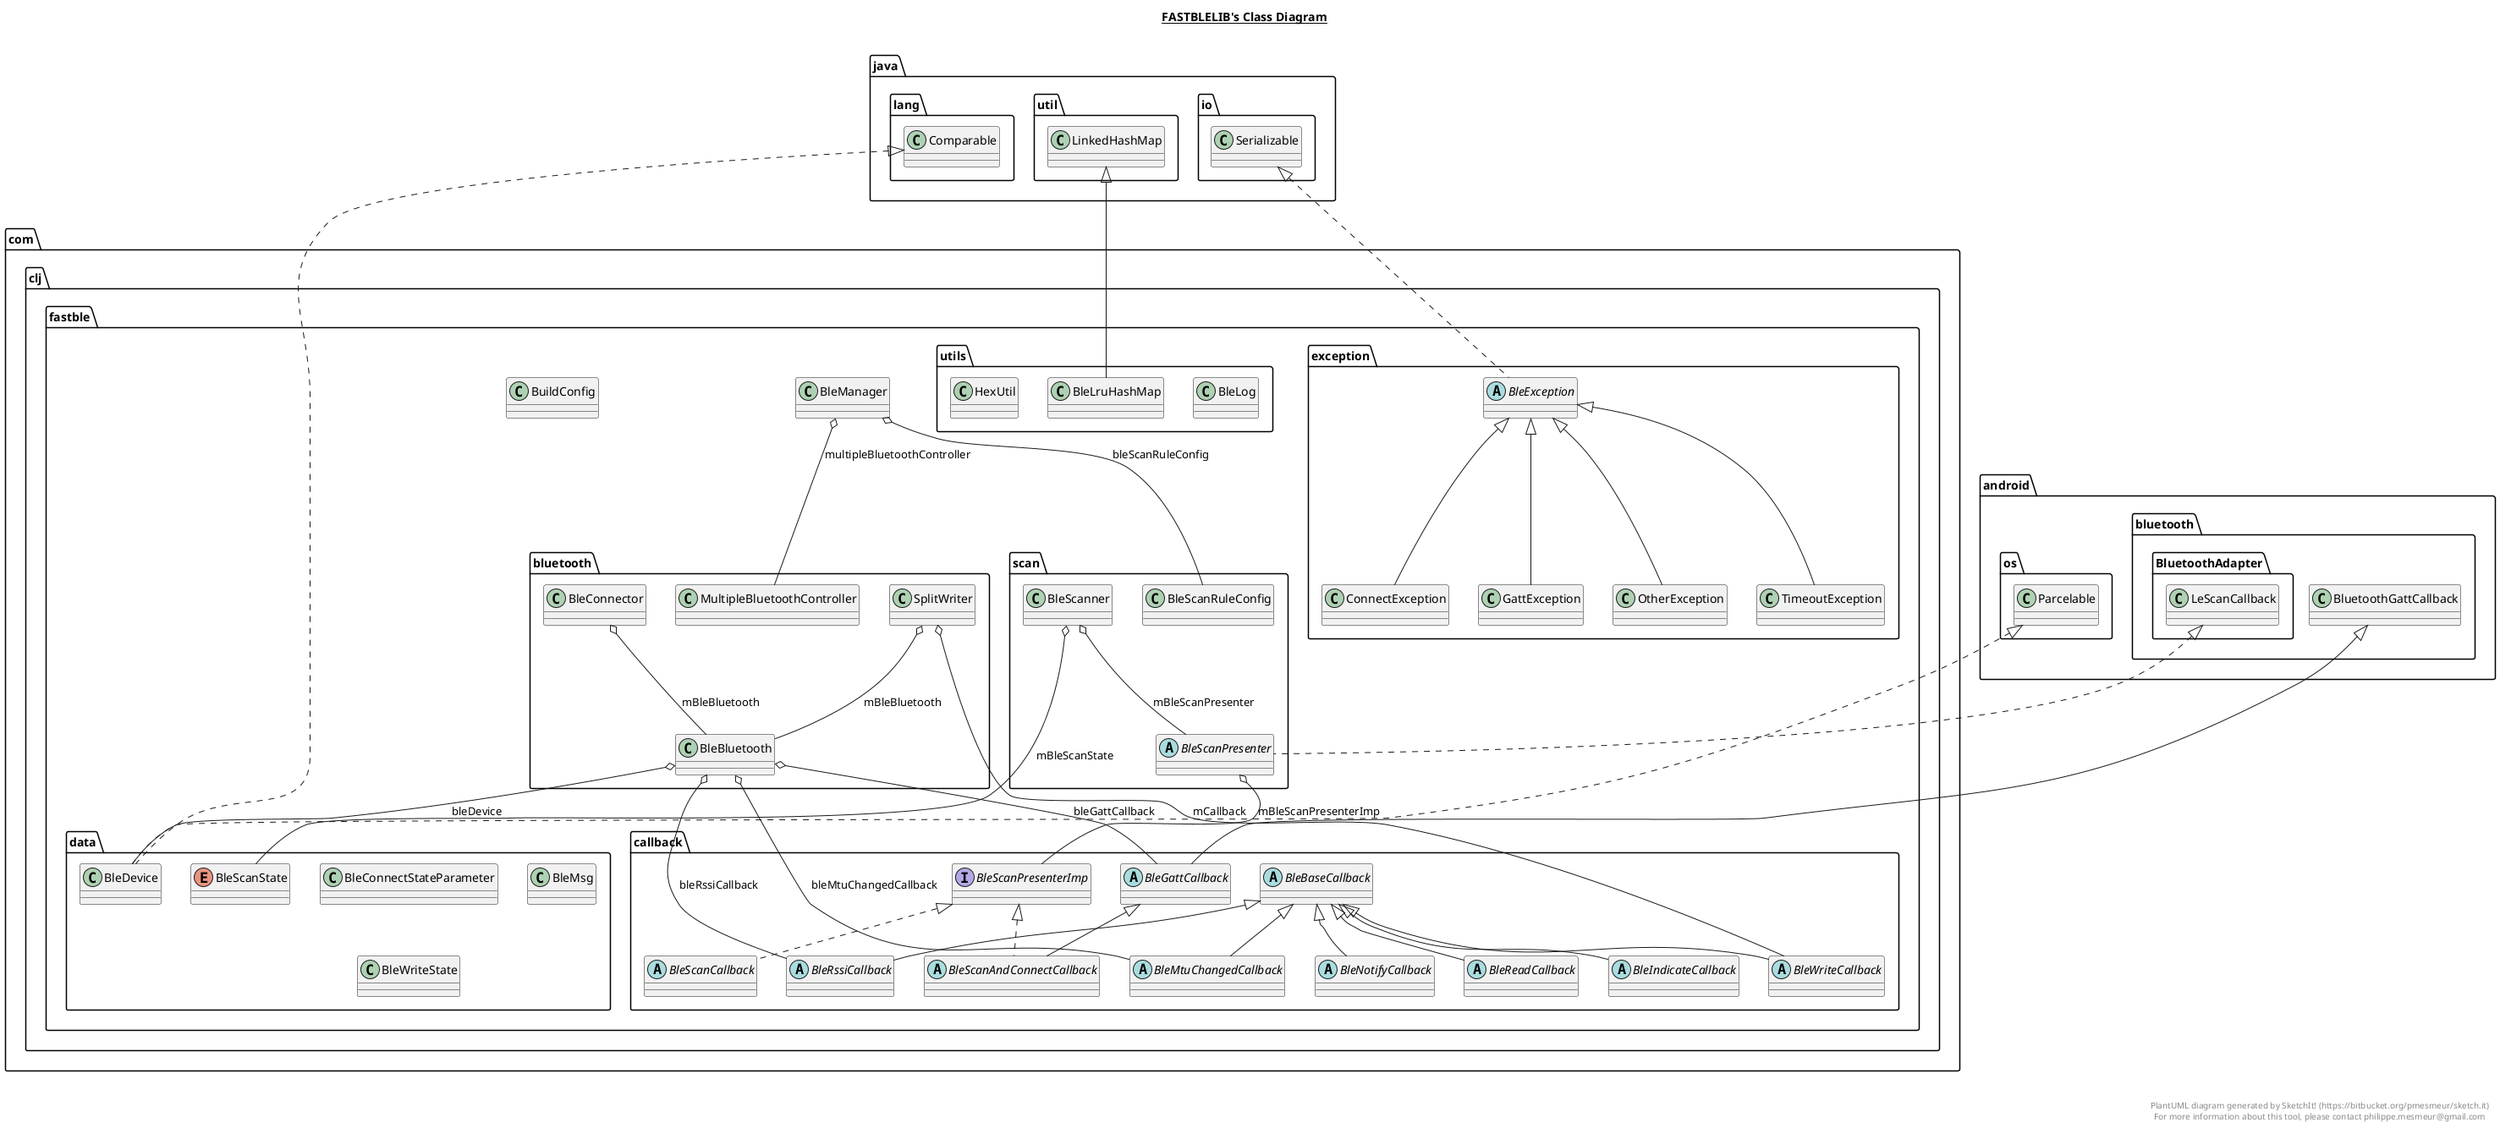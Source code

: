 @startuml

title __FASTBLELIB's Class Diagram__\n

  namespace com.clj.fastble {
    class com.clj.fastble.BleManager {
    }
  }
  

  namespace com.clj.fastble {
    class com.clj.fastble.BuildConfig {
    }
  }
  

  namespace com.clj.fastble {
    namespace bluetooth {
      class com.clj.fastble.bluetooth.BleBluetooth {
      }
    }
  }
  

  namespace com.clj.fastble {
    namespace bluetooth {
      class com.clj.fastble.bluetooth.BleConnector {
      }
    }
  }
  

  namespace com.clj.fastble {
    namespace bluetooth {
      class com.clj.fastble.bluetooth.MultipleBluetoothController {
      }
    }
  }
  

  namespace com.clj.fastble {
    namespace bluetooth {
      class com.clj.fastble.bluetooth.SplitWriter {
      }
    }
  }
  

  namespace com.clj.fastble {
    namespace callback {
      abstract class com.clj.fastble.callback.BleBaseCallback {
      }
    }
  }
  

  namespace com.clj.fastble {
    namespace callback {
      abstract class com.clj.fastble.callback.BleGattCallback {
      }
    }
  }
  

  namespace com.clj.fastble {
    namespace callback {
      abstract class com.clj.fastble.callback.BleIndicateCallback {
      }
    }
  }
  

  namespace com.clj.fastble {
    namespace callback {
      abstract class com.clj.fastble.callback.BleMtuChangedCallback {
      }
    }
  }
  

  namespace com.clj.fastble {
    namespace callback {
      abstract class com.clj.fastble.callback.BleNotifyCallback {
      }
    }
  }
  

  namespace com.clj.fastble {
    namespace callback {
      abstract class com.clj.fastble.callback.BleReadCallback {
      }
    }
  }
  

  namespace com.clj.fastble {
    namespace callback {
      abstract class com.clj.fastble.callback.BleRssiCallback {
      }
    }
  }
  

  namespace com.clj.fastble {
    namespace callback {
      abstract class com.clj.fastble.callback.BleScanAndConnectCallback {
      }
    }
  }
  

  namespace com.clj.fastble {
    namespace callback {
      abstract class com.clj.fastble.callback.BleScanCallback {
      }
    }
  }
  

  namespace com.clj.fastble {
    namespace callback {
      interface com.clj.fastble.callback.BleScanPresenterImp {
      }
    }
  }
  

  namespace com.clj.fastble {
    namespace callback {
      abstract class com.clj.fastble.callback.BleWriteCallback {
      }
    }
  }
  

  namespace com.clj.fastble {
    namespace data {
      class com.clj.fastble.data.BleConnectStateParameter {
      }
    }
  }
  

  namespace com.clj.fastble {
    namespace data {
      class com.clj.fastble.data.BleDevice {
      }
    }
  }
  

  namespace com.clj.fastble {
    namespace data {
      class com.clj.fastble.data.BleMsg {
      }
    }
  }
  

  namespace com.clj.fastble {
    namespace data {
      enum BleScanState {
      }
    }
  }
  

  namespace com.clj.fastble {
    namespace data {
      class com.clj.fastble.data.BleWriteState {
      }
    }
  }
  

  namespace com.clj.fastble {
    namespace exception {
      abstract class com.clj.fastble.exception.BleException {
      }
    }
  }
  

  namespace com.clj.fastble {
    namespace exception {
      class com.clj.fastble.exception.ConnectException {
      }
    }
  }
  

  namespace com.clj.fastble {
    namespace exception {
      class com.clj.fastble.exception.GattException {
      }
    }
  }
  

  namespace com.clj.fastble {
    namespace exception {
      class com.clj.fastble.exception.OtherException {
      }
    }
  }
  

  namespace com.clj.fastble {
    namespace exception {
      class com.clj.fastble.exception.TimeoutException {
      }
    }
  }
  

  namespace com.clj.fastble {
    namespace scan {
      abstract class com.clj.fastble.scan.BleScanPresenter {
      }
    }
  }
  

  namespace com.clj.fastble {
    namespace scan {
      class com.clj.fastble.scan.BleScanRuleConfig {
      }
    }
  }
  

  namespace com.clj.fastble {
    namespace scan {
      class com.clj.fastble.scan.BleScanner {
      }
    }
  }
  

  namespace com.clj.fastble {
    namespace utils {
      class com.clj.fastble.utils.BleLog {
      }
    }
  }
  

  namespace com.clj.fastble {
    namespace utils {
      class com.clj.fastble.utils.BleLruHashMap {
      }
    }
  }
  

  namespace com.clj.fastble {
    namespace utils {
      class com.clj.fastble.utils.HexUtil {
      }
    }
  }
  

  com.clj.fastble.BleManager o-- com.clj.fastble.scan.BleScanRuleConfig : bleScanRuleConfig
  com.clj.fastble.BleManager o-- com.clj.fastble.bluetooth.MultipleBluetoothController : multipleBluetoothController
  com.clj.fastble.bluetooth.BleBluetooth o-- com.clj.fastble.data.BleDevice : bleDevice
  com.clj.fastble.bluetooth.BleBluetooth o-- com.clj.fastble.callback.BleGattCallback : bleGattCallback
  com.clj.fastble.bluetooth.BleBluetooth o-- com.clj.fastble.callback.BleMtuChangedCallback : bleMtuChangedCallback
  com.clj.fastble.bluetooth.BleBluetooth o-- com.clj.fastble.callback.BleRssiCallback : bleRssiCallback
  com.clj.fastble.bluetooth.BleBluetooth o-- com.clj.fastble.bluetooth.BleBluetooth.LastState : lastState
  com.clj.fastble.bluetooth.BleBluetooth o-- com.clj.fastble.bluetooth.BleBluetooth.MainHandler : mainHandler
  com.clj.fastble.bluetooth.BleConnector o-- com.clj.fastble.bluetooth.BleBluetooth : mBleBluetooth
  com.clj.fastble.bluetooth.SplitWriter o-- com.clj.fastble.bluetooth.BleBluetooth : mBleBluetooth
  com.clj.fastble.bluetooth.SplitWriter o-- com.clj.fastble.callback.BleWriteCallback : mCallback
  com.clj.fastble.callback.BleGattCallback -up-|> android.bluetooth.BluetoothGattCallback
  com.clj.fastble.callback.BleIndicateCallback -up-|> com.clj.fastble.callback.BleBaseCallback
  com.clj.fastble.callback.BleMtuChangedCallback -up-|> com.clj.fastble.callback.BleBaseCallback
  com.clj.fastble.callback.BleNotifyCallback -up-|> com.clj.fastble.callback.BleBaseCallback
  com.clj.fastble.callback.BleReadCallback -up-|> com.clj.fastble.callback.BleBaseCallback
  com.clj.fastble.callback.BleRssiCallback -up-|> com.clj.fastble.callback.BleBaseCallback
  com.clj.fastble.callback.BleScanAndConnectCallback .up.|> com.clj.fastble.callback.BleScanPresenterImp
  com.clj.fastble.callback.BleScanAndConnectCallback -up-|> com.clj.fastble.callback.BleGattCallback
  com.clj.fastble.callback.BleScanCallback .up.|> com.clj.fastble.callback.BleScanPresenterImp
  com.clj.fastble.callback.BleWriteCallback -up-|> com.clj.fastble.callback.BleBaseCallback
  com.clj.fastble.data.BleDevice .up.|> android.os.Parcelable
  com.clj.fastble.data.BleDevice .up.|> java.lang.Comparable
  com.clj.fastble.exception.BleException .up.|> java.io.Serializable
  com.clj.fastble.exception.ConnectException -up-|> com.clj.fastble.exception.BleException
  com.clj.fastble.exception.GattException -up-|> com.clj.fastble.exception.BleException
  com.clj.fastble.exception.OtherException -up-|> com.clj.fastble.exception.BleException
  com.clj.fastble.exception.TimeoutException -up-|> com.clj.fastble.exception.BleException
  com.clj.fastble.scan.BleScanPresenter .up.|> android.bluetooth.BluetoothAdapter.LeScanCallback
  com.clj.fastble.scan.BleScanPresenter o-- com.clj.fastble.callback.BleScanPresenterImp : mBleScanPresenterImp
  com.clj.fastble.scan.BleScanner o-- com.clj.fastble.scan.BleScanPresenter : mBleScanPresenter
  com.clj.fastble.scan.BleScanner o-- com.clj.fastble.data.BleScanState : mBleScanState
  com.clj.fastble.utils.BleLruHashMap -up-|> java.util.LinkedHashMap


right footer


PlantUML diagram generated by SketchIt! (https://bitbucket.org/pmesmeur/sketch.it)
For more information about this tool, please contact philippe.mesmeur@gmail.com
endfooter

@enduml
